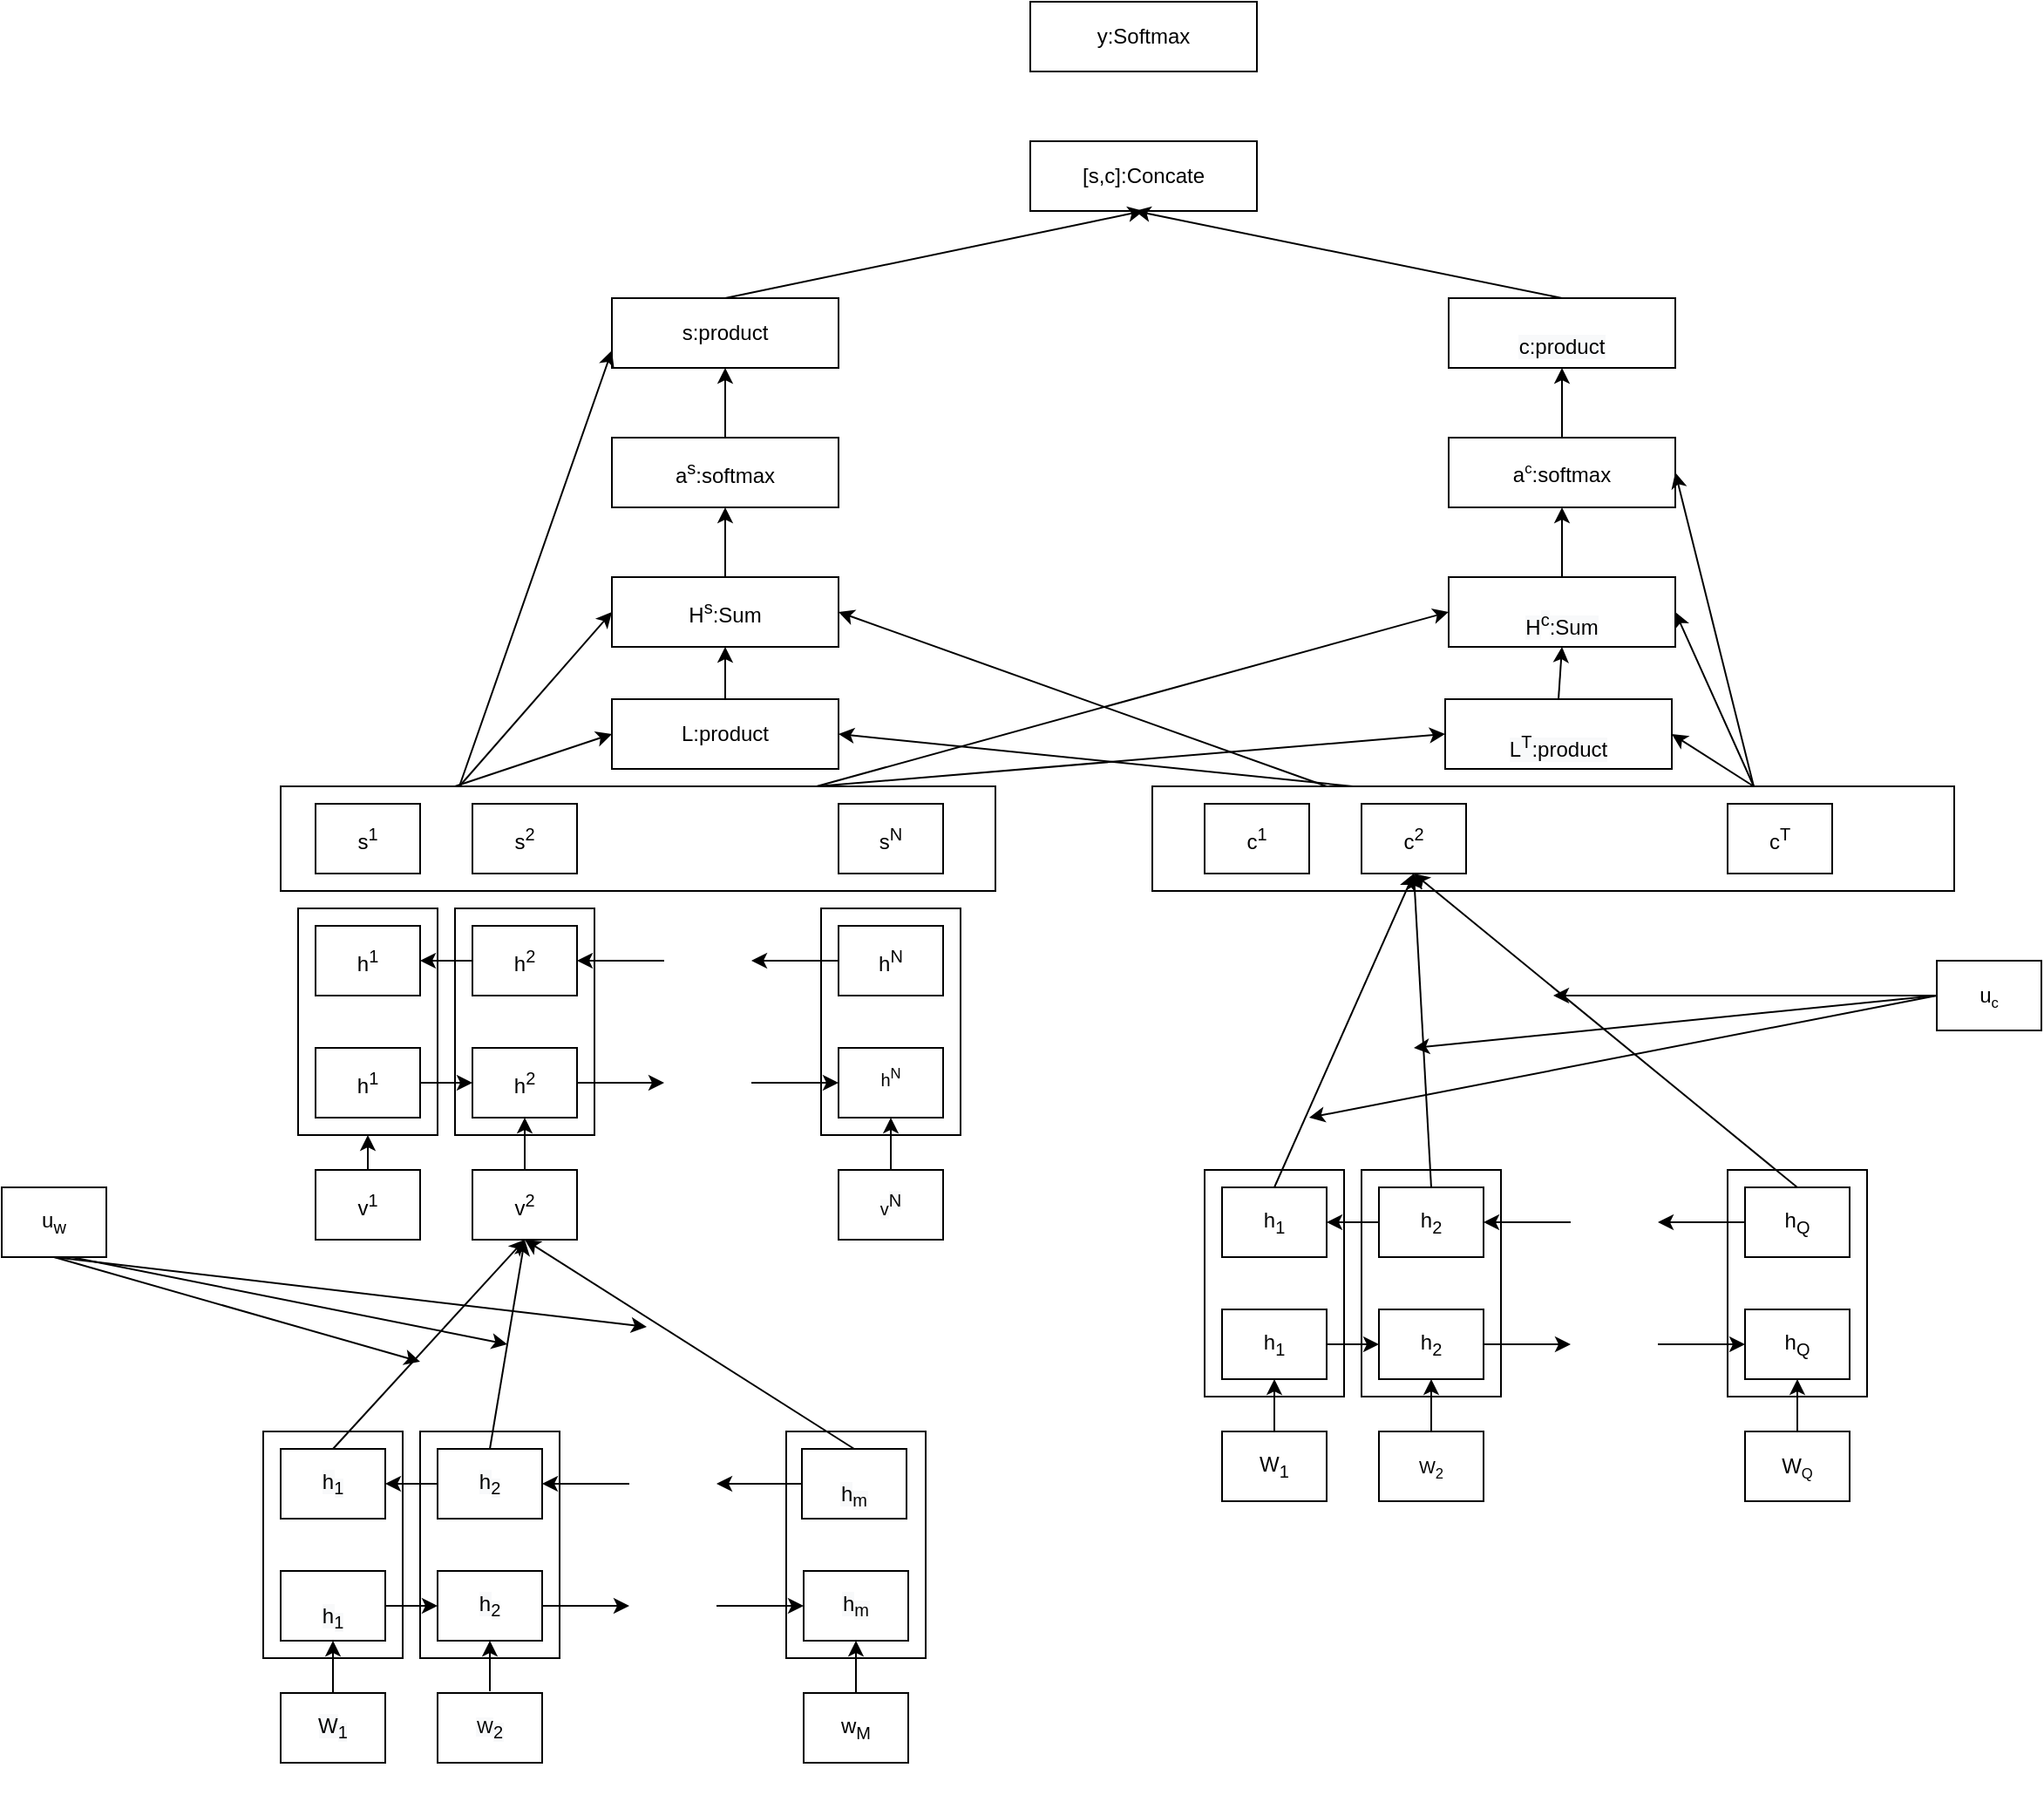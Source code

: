 <mxfile version="14.6.9" type="github">
  <diagram name="Page-1" id="42789a77-a242-8287-6e28-9cd8cfd52e62">
    <mxGraphModel dx="3526" dy="3058" grid="1" gridSize="10" guides="1" tooltips="1" connect="1" arrows="1" fold="1" page="1" pageScale="1" pageWidth="1100" pageHeight="850" background="#ffffff" math="0" shadow="0">
      <root>
        <mxCell id="0" />
        <mxCell id="1" parent="0" />
        <mxCell id="_6P1N98d5VD0kqK_qhg6-78" value="" style="rounded=0;whiteSpace=wrap;html=1;" parent="1" vertex="1">
          <mxGeometry x="530" y="-1140" width="460" height="60" as="geometry" />
        </mxCell>
        <mxCell id="_6P1N98d5VD0kqK_qhg6-70" value="" style="rounded=0;whiteSpace=wrap;html=1;" parent="1" vertex="1">
          <mxGeometry x="340" y="-1070" width="80" height="130" as="geometry" />
        </mxCell>
        <mxCell id="_6P1N98d5VD0kqK_qhg6-68" value="" style="rounded=0;whiteSpace=wrap;html=1;" parent="1" vertex="1">
          <mxGeometry x="130" y="-1070" width="80" height="130" as="geometry" />
        </mxCell>
        <mxCell id="_6P1N98d5VD0kqK_qhg6-67" value="" style="rounded=0;whiteSpace=wrap;html=1;" parent="1" vertex="1">
          <mxGeometry x="40" y="-1070" width="80" height="130" as="geometry" />
        </mxCell>
        <mxCell id="_6P1N98d5VD0kqK_qhg6-66" value="" style="rounded=0;whiteSpace=wrap;html=1;" parent="1" vertex="1">
          <mxGeometry x="30" y="-1140" width="410" height="60" as="geometry" />
        </mxCell>
        <mxCell id="_6P1N98d5VD0kqK_qhg6-3" value="y:Softmax" style="rounded=0;whiteSpace=wrap;html=1;" parent="1" vertex="1">
          <mxGeometry x="460" y="-1590" width="130" height="40" as="geometry" />
        </mxCell>
        <mxCell id="_6P1N98d5VD0kqK_qhg6-7" value="[s,c]:Concate" style="rounded=0;whiteSpace=wrap;html=1;" parent="1" vertex="1">
          <mxGeometry x="460" y="-1510" width="130" height="40" as="geometry" />
        </mxCell>
        <mxCell id="_6P1N98d5VD0kqK_qhg6-8" value="s:product" style="rounded=0;whiteSpace=wrap;html=1;" parent="1" vertex="1">
          <mxGeometry x="220" y="-1420" width="130" height="40" as="geometry" />
        </mxCell>
        <mxCell id="_6P1N98d5VD0kqK_qhg6-10" value="" style="endArrow=classic;html=1;entryX=0.5;entryY=1;entryDx=0;entryDy=0;exitX=0.5;exitY=0;exitDx=0;exitDy=0;" parent="1" source="_6P1N98d5VD0kqK_qhg6-8" target="_6P1N98d5VD0kqK_qhg6-7" edge="1">
          <mxGeometry width="50" height="50" relative="1" as="geometry">
            <mxPoint x="510" y="-1310" as="sourcePoint" />
            <mxPoint x="560" y="-1360" as="targetPoint" />
          </mxGeometry>
        </mxCell>
        <mxCell id="_6P1N98d5VD0kqK_qhg6-11" value="a&lt;sup&gt;s&lt;/sup&gt;:softmax" style="rounded=0;whiteSpace=wrap;html=1;" parent="1" vertex="1">
          <mxGeometry x="220" y="-1340" width="130" height="40" as="geometry" />
        </mxCell>
        <mxCell id="_6P1N98d5VD0kqK_qhg6-12" value="H&lt;sup&gt;s&lt;/sup&gt;:Sum" style="rounded=0;whiteSpace=wrap;html=1;" parent="1" vertex="1">
          <mxGeometry x="220" y="-1260" width="130" height="40" as="geometry" />
        </mxCell>
        <mxCell id="_6P1N98d5VD0kqK_qhg6-13" value="L:product" style="rounded=0;whiteSpace=wrap;html=1;" parent="1" vertex="1">
          <mxGeometry x="220" y="-1190" width="130" height="40" as="geometry" />
        </mxCell>
        <mxCell id="_6P1N98d5VD0kqK_qhg6-14" value="&lt;br&gt;&lt;span style=&quot;color: rgb(0 , 0 , 0) ; font-family: &amp;#34;helvetica&amp;#34; ; font-size: 12px ; font-style: normal ; font-weight: 400 ; letter-spacing: normal ; text-align: center ; text-indent: 0px ; text-transform: none ; word-spacing: 0px ; background-color: rgb(248 , 249 , 250) ; display: inline ; float: none&quot;&gt;c:product&lt;/span&gt;&lt;br&gt;" style="rounded=0;whiteSpace=wrap;html=1;" parent="1" vertex="1">
          <mxGeometry x="700" y="-1420" width="130" height="40" as="geometry" />
        </mxCell>
        <mxCell id="_6P1N98d5VD0kqK_qhg6-15" value="a&lt;span style=&quot;font-size: 10px&quot;&gt;&lt;sup&gt;c&lt;/sup&gt;&lt;/span&gt;:softmax" style="rounded=0;whiteSpace=wrap;html=1;" parent="1" vertex="1">
          <mxGeometry x="700" y="-1340" width="130" height="40" as="geometry" />
        </mxCell>
        <mxCell id="_6P1N98d5VD0kqK_qhg6-16" value="&lt;br&gt;&lt;span style=&quot;color: rgb(0 , 0 , 0) ; font-family: &amp;#34;helvetica&amp;#34; ; font-size: 12px ; font-style: normal ; font-weight: 400 ; letter-spacing: normal ; text-align: center ; text-indent: 0px ; text-transform: none ; word-spacing: 0px ; background-color: rgb(248 , 249 , 250) ; display: inline ; float: none&quot;&gt;H&lt;/span&gt;&lt;sup style=&quot;color: rgb(0 , 0 , 0) ; font-family: &amp;#34;helvetica&amp;#34; ; font-style: normal ; font-weight: 400 ; letter-spacing: normal ; text-align: center ; text-indent: 0px ; text-transform: none ; word-spacing: 0px ; background-color: rgb(248 , 249 , 250)&quot;&gt;c&lt;/sup&gt;&lt;span style=&quot;color: rgb(0 , 0 , 0) ; font-family: &amp;#34;helvetica&amp;#34; ; font-size: 12px ; font-style: normal ; font-weight: 400 ; letter-spacing: normal ; text-align: center ; text-indent: 0px ; text-transform: none ; word-spacing: 0px ; background-color: rgb(248 , 249 , 250) ; display: inline ; float: none&quot;&gt;:Sum&lt;/span&gt;&lt;br&gt;" style="rounded=0;whiteSpace=wrap;html=1;" parent="1" vertex="1">
          <mxGeometry x="700" y="-1260" width="130" height="40" as="geometry" />
        </mxCell>
        <mxCell id="_6P1N98d5VD0kqK_qhg6-17" value="&lt;br&gt;&lt;span style=&quot;color: rgb(0 , 0 , 0) ; font-family: &amp;#34;helvetica&amp;#34; ; font-size: 12px ; font-style: normal ; font-weight: 400 ; letter-spacing: normal ; text-align: center ; text-indent: 0px ; text-transform: none ; word-spacing: 0px ; background-color: rgb(248 , 249 , 250) ; display: inline ; float: none&quot;&gt;L&lt;sup&gt;T&lt;/sup&gt;:product&lt;/span&gt;&lt;br&gt;" style="rounded=0;whiteSpace=wrap;html=1;" parent="1" vertex="1">
          <mxGeometry x="698" y="-1190" width="130" height="40" as="geometry" />
        </mxCell>
        <mxCell id="_6P1N98d5VD0kqK_qhg6-18" value="" style="endArrow=classic;html=1;exitX=0.5;exitY=0;exitDx=0;exitDy=0;" parent="1" source="_6P1N98d5VD0kqK_qhg6-14" edge="1">
          <mxGeometry width="50" height="50" relative="1" as="geometry">
            <mxPoint x="510" y="-1310" as="sourcePoint" />
            <mxPoint x="520" y="-1470" as="targetPoint" />
          </mxGeometry>
        </mxCell>
        <mxCell id="_6P1N98d5VD0kqK_qhg6-19" value="s&lt;sup&gt;1&lt;/sup&gt;" style="rounded=0;whiteSpace=wrap;html=1;" parent="1" vertex="1">
          <mxGeometry x="50" y="-1130" width="60" height="40" as="geometry" />
        </mxCell>
        <mxCell id="_6P1N98d5VD0kqK_qhg6-24" value="s&lt;sup&gt;2&lt;/sup&gt;" style="rounded=0;whiteSpace=wrap;html=1;" parent="1" vertex="1">
          <mxGeometry x="140" y="-1130" width="60" height="40" as="geometry" />
        </mxCell>
        <mxCell id="_6P1N98d5VD0kqK_qhg6-25" value="s&lt;sup&gt;N&lt;/sup&gt;" style="rounded=0;whiteSpace=wrap;html=1;" parent="1" vertex="1">
          <mxGeometry x="350" y="-1130" width="60" height="40" as="geometry" />
        </mxCell>
        <mxCell id="_6P1N98d5VD0kqK_qhg6-26" value="h&lt;sup&gt;1&lt;/sup&gt;" style="rounded=0;whiteSpace=wrap;html=1;" parent="1" vertex="1">
          <mxGeometry x="50" y="-1060" width="60" height="40" as="geometry" />
        </mxCell>
        <mxCell id="_6P1N98d5VD0kqK_qhg6-27" value="h&lt;sup&gt;2&lt;/sup&gt;" style="rounded=0;whiteSpace=wrap;html=1;" parent="1" vertex="1">
          <mxGeometry x="140" y="-1060" width="60" height="40" as="geometry" />
        </mxCell>
        <mxCell id="_6P1N98d5VD0kqK_qhg6-28" value="h&lt;sup&gt;N&lt;/sup&gt;" style="rounded=0;whiteSpace=wrap;html=1;" parent="1" vertex="1">
          <mxGeometry x="350" y="-1060" width="60" height="40" as="geometry" />
        </mxCell>
        <mxCell id="_6P1N98d5VD0kqK_qhg6-29" value="h&lt;sup&gt;1&lt;/sup&gt;" style="rounded=0;whiteSpace=wrap;html=1;" parent="1" vertex="1">
          <mxGeometry x="50" y="-990" width="60" height="40" as="geometry" />
        </mxCell>
        <mxCell id="_6P1N98d5VD0kqK_qhg6-30" value="h&lt;sup&gt;2&lt;/sup&gt;" style="rounded=0;whiteSpace=wrap;html=1;" parent="1" vertex="1">
          <mxGeometry x="140" y="-990" width="60" height="40" as="geometry" />
        </mxCell>
        <mxCell id="_6P1N98d5VD0kqK_qhg6-31" value="&lt;sup&gt;&lt;span style=&quot;font-size: 10px&quot;&gt;h&lt;sup&gt;N&lt;/sup&gt;&lt;/span&gt;&lt;/sup&gt;" style="rounded=0;whiteSpace=wrap;html=1;" parent="1" vertex="1">
          <mxGeometry x="350" y="-990" width="60" height="40" as="geometry" />
        </mxCell>
        <mxCell id="_6P1N98d5VD0kqK_qhg6-32" value="v&lt;sup&gt;1&lt;/sup&gt;" style="rounded=0;whiteSpace=wrap;html=1;" parent="1" vertex="1">
          <mxGeometry x="50" y="-920" width="60" height="40" as="geometry" />
        </mxCell>
        <mxCell id="_6P1N98d5VD0kqK_qhg6-33" value="v&lt;sup&gt;2&lt;/sup&gt;" style="rounded=0;whiteSpace=wrap;html=1;" parent="1" vertex="1">
          <mxGeometry x="140" y="-920" width="60" height="40" as="geometry" />
        </mxCell>
        <mxCell id="_6P1N98d5VD0kqK_qhg6-34" value="&#xa;&#xa;&lt;span style=&quot;color: rgb(0, 0, 0); font-family: helvetica; font-size: 10px; font-style: normal; font-weight: 400; letter-spacing: normal; text-align: center; text-indent: 0px; text-transform: none; word-spacing: 0px; background-color: rgb(248, 249, 250); display: inline; float: none;&quot;&gt;v&lt;/span&gt;&lt;sup style=&quot;color: rgb(0, 0, 0); font-family: helvetica; font-style: normal; font-weight: 400; letter-spacing: normal; text-align: center; text-indent: 0px; text-transform: none; word-spacing: 0px; background-color: rgb(248, 249, 250);&quot;&gt;N&lt;/sup&gt;&#xa;&#xa;" style="rounded=0;whiteSpace=wrap;html=1;" parent="1" vertex="1">
          <mxGeometry x="350" y="-920" width="60" height="40" as="geometry" />
        </mxCell>
        <mxCell id="_6P1N98d5VD0kqK_qhg6-44" value="c&lt;sup&gt;1&lt;/sup&gt;" style="rounded=0;whiteSpace=wrap;html=1;" parent="1" vertex="1">
          <mxGeometry x="560" y="-1130" width="60" height="40" as="geometry" />
        </mxCell>
        <mxCell id="_6P1N98d5VD0kqK_qhg6-45" value="c&lt;sup&gt;2&lt;/sup&gt;" style="rounded=0;whiteSpace=wrap;html=1;" parent="1" vertex="1">
          <mxGeometry x="650" y="-1130" width="60" height="40" as="geometry" />
        </mxCell>
        <mxCell id="_6P1N98d5VD0kqK_qhg6-46" value="c&lt;sup&gt;T&lt;/sup&gt;" style="rounded=0;whiteSpace=wrap;html=1;" parent="1" vertex="1">
          <mxGeometry x="860" y="-1130" width="60" height="40" as="geometry" />
        </mxCell>
        <mxCell id="_6P1N98d5VD0kqK_qhg6-56" value="u&lt;span style=&quot;font-size: 10px&quot;&gt;&lt;sub&gt;c&lt;/sub&gt;&lt;/span&gt;" style="rounded=0;whiteSpace=wrap;html=1;" parent="1" vertex="1">
          <mxGeometry x="980" y="-1040" width="60" height="40" as="geometry" />
        </mxCell>
        <mxCell id="_6P1N98d5VD0kqK_qhg6-57" value="u&lt;sub&gt;w&lt;/sub&gt;" style="rounded=0;whiteSpace=wrap;html=1;" parent="1" vertex="1">
          <mxGeometry x="-130" y="-910" width="60" height="40" as="geometry" />
        </mxCell>
        <mxCell id="_6P1N98d5VD0kqK_qhg6-58" value="" style="endArrow=classic;html=1;exitX=0.5;exitY=0;exitDx=0;exitDy=0;entryX=0.5;entryY=1;entryDx=0;entryDy=0;" parent="1" source="_6P1N98d5VD0kqK_qhg6-11" target="_6P1N98d5VD0kqK_qhg6-8" edge="1">
          <mxGeometry width="50" height="50" relative="1" as="geometry">
            <mxPoint x="510" y="-930" as="sourcePoint" />
            <mxPoint x="560" y="-980" as="targetPoint" />
          </mxGeometry>
        </mxCell>
        <mxCell id="_6P1N98d5VD0kqK_qhg6-60" value="" style="endArrow=classic;html=1;exitX=0.5;exitY=0;exitDx=0;exitDy=0;entryX=0.5;entryY=1;entryDx=0;entryDy=0;" parent="1" source="_6P1N98d5VD0kqK_qhg6-12" target="_6P1N98d5VD0kqK_qhg6-11" edge="1">
          <mxGeometry width="50" height="50" relative="1" as="geometry">
            <mxPoint x="305.0" y="-1320.0" as="sourcePoint" />
            <mxPoint x="305.0" y="-1360.0" as="targetPoint" />
          </mxGeometry>
        </mxCell>
        <mxCell id="_6P1N98d5VD0kqK_qhg6-61" value="" style="endArrow=classic;html=1;exitX=0.5;exitY=0;exitDx=0;exitDy=0;entryX=0.5;entryY=1;entryDx=0;entryDy=0;" parent="1" source="_6P1N98d5VD0kqK_qhg6-13" target="_6P1N98d5VD0kqK_qhg6-12" edge="1">
          <mxGeometry width="50" height="50" relative="1" as="geometry">
            <mxPoint x="315.0" y="-1310.0" as="sourcePoint" />
            <mxPoint x="315.0" y="-1350.0" as="targetPoint" />
          </mxGeometry>
        </mxCell>
        <mxCell id="_6P1N98d5VD0kqK_qhg6-62" value="" style="endArrow=classic;html=1;entryX=0.5;entryY=1;entryDx=0;entryDy=0;" parent="1" source="_6P1N98d5VD0kqK_qhg6-15" target="_6P1N98d5VD0kqK_qhg6-14" edge="1">
          <mxGeometry width="50" height="50" relative="1" as="geometry">
            <mxPoint x="325.0" y="-1300.0" as="sourcePoint" />
            <mxPoint x="325.0" y="-1340.0" as="targetPoint" />
          </mxGeometry>
        </mxCell>
        <mxCell id="_6P1N98d5VD0kqK_qhg6-63" value="" style="endArrow=classic;html=1;entryX=0.5;entryY=1;entryDx=0;entryDy=0;" parent="1" source="_6P1N98d5VD0kqK_qhg6-16" target="_6P1N98d5VD0kqK_qhg6-15" edge="1">
          <mxGeometry width="50" height="50" relative="1" as="geometry">
            <mxPoint x="335.0" y="-1290.0" as="sourcePoint" />
            <mxPoint x="335.0" y="-1330.0" as="targetPoint" />
          </mxGeometry>
        </mxCell>
        <mxCell id="_6P1N98d5VD0kqK_qhg6-64" value="" style="endArrow=classic;html=1;exitX=0.5;exitY=0;exitDx=0;exitDy=0;entryX=0.5;entryY=1;entryDx=0;entryDy=0;" parent="1" source="_6P1N98d5VD0kqK_qhg6-17" target="_6P1N98d5VD0kqK_qhg6-16" edge="1">
          <mxGeometry width="50" height="50" relative="1" as="geometry">
            <mxPoint x="345.0" y="-1280.0" as="sourcePoint" />
            <mxPoint x="345.0" y="-1320.0" as="targetPoint" />
          </mxGeometry>
        </mxCell>
        <mxCell id="_6P1N98d5VD0kqK_qhg6-65" value="" style="endArrow=classic;html=1;entryX=0;entryY=0.75;entryDx=0;entryDy=0;exitX=0.25;exitY=0;exitDx=0;exitDy=0;" parent="1" source="_6P1N98d5VD0kqK_qhg6-66" target="_6P1N98d5VD0kqK_qhg6-8" edge="1">
          <mxGeometry width="50" height="50" relative="1" as="geometry">
            <mxPoint x="80" y="-1150" as="sourcePoint" />
            <mxPoint x="355.0" y="-1310.0" as="targetPoint" />
          </mxGeometry>
        </mxCell>
        <mxCell id="_6P1N98d5VD0kqK_qhg6-79" value="" style="endArrow=classic;html=1;entryX=0;entryY=0.5;entryDx=0;entryDy=0;exitX=0.25;exitY=0;exitDx=0;exitDy=0;" parent="1" source="_6P1N98d5VD0kqK_qhg6-66" target="_6P1N98d5VD0kqK_qhg6-12" edge="1">
          <mxGeometry width="50" height="50" relative="1" as="geometry">
            <mxPoint x="80" y="-1150" as="sourcePoint" />
            <mxPoint x="570" y="-980" as="targetPoint" />
          </mxGeometry>
        </mxCell>
        <mxCell id="_6P1N98d5VD0kqK_qhg6-81" value="" style="endArrow=classic;html=1;entryX=0;entryY=0.5;entryDx=0;entryDy=0;" parent="1" target="_6P1N98d5VD0kqK_qhg6-13" edge="1">
          <mxGeometry width="50" height="50" relative="1" as="geometry">
            <mxPoint x="130" y="-1140" as="sourcePoint" />
            <mxPoint x="230.0" y="-1230.0" as="targetPoint" />
          </mxGeometry>
        </mxCell>
        <mxCell id="_6P1N98d5VD0kqK_qhg6-82" value="" style="endArrow=classic;html=1;entryX=0;entryY=0.5;entryDx=0;entryDy=0;exitX=0.75;exitY=0;exitDx=0;exitDy=0;" parent="1" source="_6P1N98d5VD0kqK_qhg6-66" target="_6P1N98d5VD0kqK_qhg6-16" edge="1">
          <mxGeometry width="50" height="50" relative="1" as="geometry">
            <mxPoint x="430.0" y="-1200.0" as="sourcePoint" />
            <mxPoint x="570.0" y="-1290.0" as="targetPoint" />
          </mxGeometry>
        </mxCell>
        <mxCell id="_6P1N98d5VD0kqK_qhg6-83" value="" style="endArrow=classic;html=1;exitX=0.75;exitY=0;exitDx=0;exitDy=0;entryX=0;entryY=0.5;entryDx=0;entryDy=0;" parent="1" source="_6P1N98d5VD0kqK_qhg6-66" target="_6P1N98d5VD0kqK_qhg6-17" edge="1">
          <mxGeometry width="50" height="50" relative="1" as="geometry">
            <mxPoint x="520" y="-930" as="sourcePoint" />
            <mxPoint x="570" y="-980" as="targetPoint" />
          </mxGeometry>
        </mxCell>
        <mxCell id="_6P1N98d5VD0kqK_qhg6-84" value="" style="endArrow=classic;html=1;exitX=0.25;exitY=0;exitDx=0;exitDy=0;entryX=1;entryY=0.5;entryDx=0;entryDy=0;" parent="1" source="_6P1N98d5VD0kqK_qhg6-78" target="_6P1N98d5VD0kqK_qhg6-13" edge="1">
          <mxGeometry width="50" height="50" relative="1" as="geometry">
            <mxPoint x="520" y="-930" as="sourcePoint" />
            <mxPoint x="570" y="-980" as="targetPoint" />
          </mxGeometry>
        </mxCell>
        <mxCell id="_6P1N98d5VD0kqK_qhg6-85" value="" style="endArrow=classic;html=1;entryX=1;entryY=0.5;entryDx=0;entryDy=0;" parent="1" target="_6P1N98d5VD0kqK_qhg6-12" edge="1">
          <mxGeometry width="50" height="50" relative="1" as="geometry">
            <mxPoint x="630" y="-1140" as="sourcePoint" />
            <mxPoint x="580.0" y="-970.0" as="targetPoint" />
          </mxGeometry>
        </mxCell>
        <mxCell id="_6P1N98d5VD0kqK_qhg6-86" value="" style="endArrow=classic;html=1;exitX=0.75;exitY=0;exitDx=0;exitDy=0;entryX=1;entryY=0.5;entryDx=0;entryDy=0;" parent="1" source="_6P1N98d5VD0kqK_qhg6-78" target="_6P1N98d5VD0kqK_qhg6-17" edge="1">
          <mxGeometry width="50" height="50" relative="1" as="geometry">
            <mxPoint x="540.0" y="-910.0" as="sourcePoint" />
            <mxPoint x="590.0" y="-960.0" as="targetPoint" />
          </mxGeometry>
        </mxCell>
        <mxCell id="_6P1N98d5VD0kqK_qhg6-87" value="" style="endArrow=classic;html=1;exitX=0.75;exitY=0;exitDx=0;exitDy=0;entryX=1;entryY=0.5;entryDx=0;entryDy=0;" parent="1" source="_6P1N98d5VD0kqK_qhg6-78" target="_6P1N98d5VD0kqK_qhg6-16" edge="1">
          <mxGeometry width="50" height="50" relative="1" as="geometry">
            <mxPoint x="550.0" y="-900.0" as="sourcePoint" />
            <mxPoint x="600.0" y="-950.0" as="targetPoint" />
          </mxGeometry>
        </mxCell>
        <mxCell id="_6P1N98d5VD0kqK_qhg6-88" value="" style="endArrow=classic;html=1;exitX=0.75;exitY=0;exitDx=0;exitDy=0;entryX=1;entryY=0.5;entryDx=0;entryDy=0;" parent="1" source="_6P1N98d5VD0kqK_qhg6-78" target="_6P1N98d5VD0kqK_qhg6-15" edge="1">
          <mxGeometry width="50" height="50" relative="1" as="geometry">
            <mxPoint x="560.0" y="-890.0" as="sourcePoint" />
            <mxPoint x="610.0" y="-940.0" as="targetPoint" />
          </mxGeometry>
        </mxCell>
        <mxCell id="_6P1N98d5VD0kqK_qhg6-89" value="" style="endArrow=classic;html=1;exitX=0;exitY=0.5;exitDx=0;exitDy=0;entryX=1;entryY=0.5;entryDx=0;entryDy=0;" parent="1" source="_6P1N98d5VD0kqK_qhg6-27" target="_6P1N98d5VD0kqK_qhg6-26" edge="1">
          <mxGeometry width="50" height="50" relative="1" as="geometry">
            <mxPoint x="570.0" y="-880.0" as="sourcePoint" />
            <mxPoint x="620.0" y="-930.0" as="targetPoint" />
          </mxGeometry>
        </mxCell>
        <mxCell id="_6P1N98d5VD0kqK_qhg6-91" value="" style="endArrow=classic;html=1;exitX=1;exitY=0.5;exitDx=0;exitDy=0;" parent="1" source="_6P1N98d5VD0kqK_qhg6-29" edge="1">
          <mxGeometry width="50" height="50" relative="1" as="geometry">
            <mxPoint x="580.0" y="-870.0" as="sourcePoint" />
            <mxPoint x="140" y="-970" as="targetPoint" />
          </mxGeometry>
        </mxCell>
        <mxCell id="_6P1N98d5VD0kqK_qhg6-92" value="" style="endArrow=classic;html=1;exitX=1;exitY=0.5;exitDx=0;exitDy=0;" parent="1" source="_6P1N98d5VD0kqK_qhg6-30" edge="1">
          <mxGeometry width="50" height="50" relative="1" as="geometry">
            <mxPoint x="590.0" y="-860.0" as="sourcePoint" />
            <mxPoint x="250" y="-970" as="targetPoint" />
          </mxGeometry>
        </mxCell>
        <mxCell id="_6P1N98d5VD0kqK_qhg6-93" value="" style="endArrow=classic;html=1;entryX=0;entryY=0.5;entryDx=0;entryDy=0;" parent="1" target="_6P1N98d5VD0kqK_qhg6-31" edge="1">
          <mxGeometry width="50" height="50" relative="1" as="geometry">
            <mxPoint x="300" y="-970" as="sourcePoint" />
            <mxPoint x="260.0" y="-960.0" as="targetPoint" />
          </mxGeometry>
        </mxCell>
        <mxCell id="_6P1N98d5VD0kqK_qhg6-94" value="" style="endArrow=classic;html=1;entryX=1;entryY=0.5;entryDx=0;entryDy=0;" parent="1" target="_6P1N98d5VD0kqK_qhg6-27" edge="1">
          <mxGeometry width="50" height="50" relative="1" as="geometry">
            <mxPoint x="250" y="-1040" as="sourcePoint" />
            <mxPoint x="120.0" y="-1030.0" as="targetPoint" />
          </mxGeometry>
        </mxCell>
        <mxCell id="_6P1N98d5VD0kqK_qhg6-95" value="" style="endArrow=classic;html=1;exitX=0;exitY=0.5;exitDx=0;exitDy=0;" parent="1" source="_6P1N98d5VD0kqK_qhg6-28" edge="1">
          <mxGeometry width="50" height="50" relative="1" as="geometry">
            <mxPoint x="160.0" y="-1020.0" as="sourcePoint" />
            <mxPoint x="300" y="-1040" as="targetPoint" />
          </mxGeometry>
        </mxCell>
        <mxCell id="_6P1N98d5VD0kqK_qhg6-96" value="" style="rounded=0;whiteSpace=wrap;html=1;" parent="1" vertex="1">
          <mxGeometry x="320" y="-770" width="80" height="130" as="geometry" />
        </mxCell>
        <mxCell id="_6P1N98d5VD0kqK_qhg6-97" value="" style="rounded=0;whiteSpace=wrap;html=1;" parent="1" vertex="1">
          <mxGeometry x="110" y="-770" width="80" height="130" as="geometry" />
        </mxCell>
        <mxCell id="_6P1N98d5VD0kqK_qhg6-98" value="" style="rounded=0;whiteSpace=wrap;html=1;" parent="1" vertex="1">
          <mxGeometry x="20" y="-770" width="80" height="130" as="geometry" />
        </mxCell>
        <mxCell id="_6P1N98d5VD0kqK_qhg6-99" value="&#xa;&#xa;&lt;span style=&quot;color: rgb(0, 0, 0); font-family: helvetica; font-size: 12px; font-style: normal; font-weight: 400; letter-spacing: normal; text-align: center; text-indent: 0px; text-transform: none; word-spacing: 0px; background-color: rgb(248, 249, 250); display: inline; float: none;&quot;&gt;h&lt;/span&gt;&lt;sub style=&quot;color: rgb(0, 0, 0); font-family: helvetica; font-style: normal; font-weight: 400; letter-spacing: normal; text-align: center; text-indent: 0px; text-transform: none; word-spacing: 0px; background-color: rgb(248, 249, 250);&quot;&gt;1&lt;/sub&gt;&#xa;&#xa;" style="rounded=0;whiteSpace=wrap;html=1;" parent="1" vertex="1">
          <mxGeometry x="30" y="-760" width="60" height="40" as="geometry" />
        </mxCell>
        <mxCell id="_6P1N98d5VD0kqK_qhg6-100" value="&#xa;&#xa;&lt;span style=&quot;color: rgb(0, 0, 0); font-family: helvetica; font-size: 12px; font-style: normal; font-weight: 400; letter-spacing: normal; text-align: center; text-indent: 0px; text-transform: none; word-spacing: 0px; background-color: rgb(248, 249, 250); display: inline; float: none;&quot;&gt;h&lt;/span&gt;&lt;sub style=&quot;color: rgb(0, 0, 0); font-family: helvetica; font-style: normal; font-weight: 400; letter-spacing: normal; text-align: center; text-indent: 0px; text-transform: none; word-spacing: 0px; background-color: rgb(248, 249, 250);&quot;&gt;2&lt;/sub&gt;&#xa;&#xa;" style="rounded=0;whiteSpace=wrap;html=1;" parent="1" vertex="1">
          <mxGeometry x="120" y="-760" width="60" height="40" as="geometry" />
        </mxCell>
        <mxCell id="_6P1N98d5VD0kqK_qhg6-101" value="&lt;br&gt;&lt;span style=&quot;color: rgb(0 , 0 , 0) ; font-family: &amp;#34;helvetica&amp;#34; ; font-size: 12px ; font-style: normal ; font-weight: 400 ; letter-spacing: normal ; text-align: center ; text-indent: 0px ; text-transform: none ; word-spacing: 0px ; background-color: rgb(248 , 249 , 250) ; display: inline ; float: none&quot;&gt;h&lt;/span&gt;&lt;sub style=&quot;color: rgb(0 , 0 , 0) ; font-family: &amp;#34;helvetica&amp;#34; ; font-style: normal ; font-weight: 400 ; letter-spacing: normal ; text-align: center ; text-indent: 0px ; text-transform: none ; word-spacing: 0px ; background-color: rgb(248 , 249 , 250)&quot;&gt;m&lt;/sub&gt;&lt;br&gt;" style="rounded=0;whiteSpace=wrap;html=1;" parent="1" vertex="1">
          <mxGeometry x="329" y="-760" width="60" height="40" as="geometry" />
        </mxCell>
        <mxCell id="_6P1N98d5VD0kqK_qhg6-102" value="&lt;br&gt;&lt;br style=&quot;color: rgb(0 , 0 , 0) ; font-family: &amp;#34;helvetica&amp;#34; ; font-size: 12px ; font-style: normal ; font-weight: 400 ; letter-spacing: normal ; text-align: center ; text-indent: 0px ; text-transform: none ; word-spacing: 0px ; background-color: rgb(248 , 249 , 250)&quot;&gt;&lt;span style=&quot;color: rgb(0 , 0 , 0) ; font-size: 12px ; font-style: normal ; font-weight: 400 ; letter-spacing: normal ; text-align: center ; text-indent: 0px ; text-transform: none ; word-spacing: 0px ; font-family: &amp;#34;helvetica&amp;#34; ; background-color: rgb(248 , 249 , 250) ; display: inline ; float: none&quot;&gt;h&lt;/span&gt;&lt;sub style=&quot;color: rgb(0 , 0 , 0) ; font-style: normal ; font-weight: 400 ; letter-spacing: normal ; text-align: center ; text-indent: 0px ; text-transform: none ; word-spacing: 0px ; font-family: &amp;#34;helvetica&amp;#34; ; background-color: rgb(248 , 249 , 250)&quot;&gt;1&lt;/sub&gt;&lt;br style=&quot;color: rgb(0 , 0 , 0) ; font-family: &amp;#34;helvetica&amp;#34; ; font-size: 12px ; font-style: normal ; font-weight: 400 ; letter-spacing: normal ; text-align: center ; text-indent: 0px ; text-transform: none ; word-spacing: 0px ; background-color: rgb(248 , 249 , 250)&quot;&gt;&lt;br&gt;" style="rounded=0;whiteSpace=wrap;html=1;" parent="1" vertex="1">
          <mxGeometry x="30" y="-690" width="60" height="40" as="geometry" />
        </mxCell>
        <mxCell id="_6P1N98d5VD0kqK_qhg6-103" value="&#xa;&#xa;&lt;span style=&quot;color: rgb(0, 0, 0); font-family: helvetica; font-size: 12px; font-style: normal; font-weight: 400; letter-spacing: normal; text-align: center; text-indent: 0px; text-transform: none; word-spacing: 0px; background-color: rgb(248, 249, 250); display: inline; float: none;&quot;&gt;h&lt;/span&gt;&lt;sub style=&quot;color: rgb(0, 0, 0); font-family: helvetica; font-style: normal; font-weight: 400; letter-spacing: normal; text-align: center; text-indent: 0px; text-transform: none; word-spacing: 0px; background-color: rgb(248, 249, 250);&quot;&gt;2&lt;/sub&gt;&#xa;&#xa;" style="rounded=0;whiteSpace=wrap;html=1;" parent="1" vertex="1">
          <mxGeometry x="120" y="-690" width="60" height="40" as="geometry" />
        </mxCell>
        <mxCell id="_6P1N98d5VD0kqK_qhg6-104" value="&#xa;&#xa;&lt;span style=&quot;color: rgb(0, 0, 0); font-size: 12px; font-style: normal; font-weight: 400; letter-spacing: normal; text-align: center; text-indent: 0px; text-transform: none; word-spacing: 0px; font-family: helvetica; background-color: rgb(248, 249, 250); display: inline; float: none;&quot;&gt;h&lt;/span&gt;&lt;sub style=&quot;color: rgb(0, 0, 0); font-style: normal; font-weight: 400; letter-spacing: normal; text-align: center; text-indent: 0px; text-transform: none; word-spacing: 0px; font-family: helvetica; background-color: rgb(248, 249, 250);&quot;&gt;m&lt;/sub&gt;&#xa;&#xa;" style="rounded=0;whiteSpace=wrap;html=1;" parent="1" vertex="1">
          <mxGeometry x="330" y="-690" width="60" height="40" as="geometry" />
        </mxCell>
        <mxCell id="_6P1N98d5VD0kqK_qhg6-105" value="&#xa;&#xa;&lt;span style=&quot;color: rgb(0, 0, 0); font-family: helvetica; font-size: 12px; font-style: normal; font-weight: 400; letter-spacing: normal; text-align: center; text-indent: 0px; text-transform: none; word-spacing: 0px; background-color: rgb(248, 249, 250); display: inline; float: none;&quot;&gt;W&lt;/span&gt;&lt;sub style=&quot;color: rgb(0, 0, 0); font-family: helvetica; font-style: normal; font-weight: 400; letter-spacing: normal; text-align: center; text-indent: 0px; text-transform: none; word-spacing: 0px; background-color: rgb(248, 249, 250);&quot;&gt;1&lt;/sub&gt;&#xa;&#xa;" style="rounded=0;whiteSpace=wrap;html=1;" parent="1" vertex="1">
          <mxGeometry x="30" y="-620" width="60" height="40" as="geometry" />
        </mxCell>
        <mxCell id="_6P1N98d5VD0kqK_qhg6-106" value="&#xa;&#xa;&lt;span style=&quot;color: rgb(0, 0, 0); font-family: helvetica; font-size: 10px; font-style: normal; font-weight: 400; letter-spacing: normal; text-align: center; text-indent: 0px; text-transform: none; word-spacing: 0px; background-color: rgb(248, 249, 250); display: inline; float: none;&quot;&gt;W&lt;/span&gt;&lt;sub style=&quot;color: rgb(0, 0, 0); font-family: helvetica; font-style: normal; font-weight: 400; letter-spacing: normal; text-align: center; text-indent: 0px; text-transform: none; word-spacing: 0px; background-color: rgb(248, 249, 250);&quot;&gt;2&lt;/sub&gt;&#xa;&#xa;" style="rounded=0;whiteSpace=wrap;html=1;" parent="1" vertex="1">
          <mxGeometry x="120" y="-620" width="60" height="40" as="geometry" />
        </mxCell>
        <mxCell id="_6P1N98d5VD0kqK_qhg6-107" value="w&lt;sub&gt;M&lt;/sub&gt;" style="rounded=0;whiteSpace=wrap;html=1;" parent="1" vertex="1">
          <mxGeometry x="330" y="-620" width="60" height="40" as="geometry" />
        </mxCell>
        <mxCell id="_6P1N98d5VD0kqK_qhg6-108" value="" style="endArrow=classic;html=1;exitX=0;exitY=0.5;exitDx=0;exitDy=0;entryX=1;entryY=0.5;entryDx=0;entryDy=0;" parent="1" source="_6P1N98d5VD0kqK_qhg6-100" target="_6P1N98d5VD0kqK_qhg6-99" edge="1">
          <mxGeometry width="50" height="50" relative="1" as="geometry">
            <mxPoint x="550.0" y="-580.0" as="sourcePoint" />
            <mxPoint x="600.0" y="-630.0" as="targetPoint" />
          </mxGeometry>
        </mxCell>
        <mxCell id="_6P1N98d5VD0kqK_qhg6-109" value="" style="endArrow=classic;html=1;exitX=1;exitY=0.5;exitDx=0;exitDy=0;" parent="1" source="_6P1N98d5VD0kqK_qhg6-102" edge="1">
          <mxGeometry width="50" height="50" relative="1" as="geometry">
            <mxPoint x="560.0" y="-570.0" as="sourcePoint" />
            <mxPoint x="120.0" y="-670.0" as="targetPoint" />
          </mxGeometry>
        </mxCell>
        <mxCell id="_6P1N98d5VD0kqK_qhg6-110" value="" style="endArrow=classic;html=1;exitX=1;exitY=0.5;exitDx=0;exitDy=0;" parent="1" source="_6P1N98d5VD0kqK_qhg6-103" edge="1">
          <mxGeometry width="50" height="50" relative="1" as="geometry">
            <mxPoint x="570.0" y="-560.0" as="sourcePoint" />
            <mxPoint x="230.0" y="-670.0" as="targetPoint" />
          </mxGeometry>
        </mxCell>
        <mxCell id="_6P1N98d5VD0kqK_qhg6-111" value="" style="endArrow=classic;html=1;entryX=0;entryY=0.5;entryDx=0;entryDy=0;" parent="1" target="_6P1N98d5VD0kqK_qhg6-104" edge="1">
          <mxGeometry width="50" height="50" relative="1" as="geometry">
            <mxPoint x="280.0" y="-670.0" as="sourcePoint" />
            <mxPoint x="240.0" y="-660.0" as="targetPoint" />
          </mxGeometry>
        </mxCell>
        <mxCell id="_6P1N98d5VD0kqK_qhg6-112" value="" style="endArrow=classic;html=1;entryX=1;entryY=0.5;entryDx=0;entryDy=0;" parent="1" target="_6P1N98d5VD0kqK_qhg6-100" edge="1">
          <mxGeometry width="50" height="50" relative="1" as="geometry">
            <mxPoint x="230.0" y="-740.0" as="sourcePoint" />
            <mxPoint x="100.0" y="-730.0" as="targetPoint" />
          </mxGeometry>
        </mxCell>
        <mxCell id="_6P1N98d5VD0kqK_qhg6-113" value="" style="endArrow=classic;html=1;exitX=0;exitY=0.5;exitDx=0;exitDy=0;" parent="1" source="_6P1N98d5VD0kqK_qhg6-101" edge="1">
          <mxGeometry width="50" height="50" relative="1" as="geometry">
            <mxPoint x="140.0" y="-720.0" as="sourcePoint" />
            <mxPoint x="280.0" y="-740.0" as="targetPoint" />
          </mxGeometry>
        </mxCell>
        <mxCell id="_6P1N98d5VD0kqK_qhg6-114" value="" style="rounded=0;whiteSpace=wrap;html=1;" parent="1" vertex="1">
          <mxGeometry x="860" y="-920" width="80" height="130" as="geometry" />
        </mxCell>
        <mxCell id="_6P1N98d5VD0kqK_qhg6-115" value="" style="rounded=0;whiteSpace=wrap;html=1;" parent="1" vertex="1">
          <mxGeometry x="650" y="-920" width="80" height="130" as="geometry" />
        </mxCell>
        <mxCell id="_6P1N98d5VD0kqK_qhg6-116" value="" style="rounded=0;whiteSpace=wrap;html=1;" parent="1" vertex="1">
          <mxGeometry x="560" y="-920" width="80" height="130" as="geometry" />
        </mxCell>
        <mxCell id="_6P1N98d5VD0kqK_qhg6-117" value="h&lt;sub&gt;1&lt;/sub&gt;" style="rounded=0;whiteSpace=wrap;html=1;" parent="1" vertex="1">
          <mxGeometry x="570" y="-910" width="60" height="40" as="geometry" />
        </mxCell>
        <mxCell id="_6P1N98d5VD0kqK_qhg6-118" value="h&lt;sub&gt;2&lt;/sub&gt;" style="rounded=0;whiteSpace=wrap;html=1;" parent="1" vertex="1">
          <mxGeometry x="660" y="-910" width="60" height="40" as="geometry" />
        </mxCell>
        <mxCell id="_6P1N98d5VD0kqK_qhg6-119" value="h&lt;sub&gt;Q&lt;/sub&gt;" style="rounded=0;whiteSpace=wrap;html=1;" parent="1" vertex="1">
          <mxGeometry x="870" y="-910" width="60" height="40" as="geometry" />
        </mxCell>
        <mxCell id="_6P1N98d5VD0kqK_qhg6-120" value="h&lt;sub&gt;1&lt;/sub&gt;" style="rounded=0;whiteSpace=wrap;html=1;" parent="1" vertex="1">
          <mxGeometry x="570" y="-840" width="60" height="40" as="geometry" />
        </mxCell>
        <mxCell id="_6P1N98d5VD0kqK_qhg6-121" value="h&lt;sub&gt;2&lt;/sub&gt;" style="rounded=0;whiteSpace=wrap;html=1;" parent="1" vertex="1">
          <mxGeometry x="660" y="-840" width="60" height="40" as="geometry" />
        </mxCell>
        <mxCell id="_6P1N98d5VD0kqK_qhg6-122" value="h&lt;sub&gt;Q&lt;/sub&gt;" style="rounded=0;whiteSpace=wrap;html=1;" parent="1" vertex="1">
          <mxGeometry x="870" y="-840" width="60" height="40" as="geometry" />
        </mxCell>
        <mxCell id="_6P1N98d5VD0kqK_qhg6-123" value="W&lt;sub&gt;1&lt;/sub&gt;" style="rounded=0;whiteSpace=wrap;html=1;" parent="1" vertex="1">
          <mxGeometry x="570" y="-770" width="60" height="40" as="geometry" />
        </mxCell>
        <mxCell id="_6P1N98d5VD0kqK_qhg6-124" value="&lt;span style=&quot;font-size: 10px&quot;&gt;W&lt;sub&gt;2&lt;/sub&gt;&lt;/span&gt;" style="rounded=0;whiteSpace=wrap;html=1;" parent="1" vertex="1">
          <mxGeometry x="660" y="-770" width="60" height="40" as="geometry" />
        </mxCell>
        <mxCell id="_6P1N98d5VD0kqK_qhg6-125" value="W&lt;span style=&quot;font-size: 10px&quot;&gt;&lt;sub&gt;Q&lt;/sub&gt;&lt;/span&gt;" style="rounded=0;whiteSpace=wrap;html=1;" parent="1" vertex="1">
          <mxGeometry x="870" y="-770" width="60" height="40" as="geometry" />
        </mxCell>
        <mxCell id="_6P1N98d5VD0kqK_qhg6-126" value="" style="endArrow=classic;html=1;exitX=0;exitY=0.5;exitDx=0;exitDy=0;entryX=1;entryY=0.5;entryDx=0;entryDy=0;" parent="1" source="_6P1N98d5VD0kqK_qhg6-118" target="_6P1N98d5VD0kqK_qhg6-117" edge="1">
          <mxGeometry width="50" height="50" relative="1" as="geometry">
            <mxPoint x="1090.0" y="-730.0" as="sourcePoint" />
            <mxPoint x="1140.0" y="-780.0" as="targetPoint" />
          </mxGeometry>
        </mxCell>
        <mxCell id="_6P1N98d5VD0kqK_qhg6-127" value="" style="endArrow=classic;html=1;exitX=1;exitY=0.5;exitDx=0;exitDy=0;" parent="1" source="_6P1N98d5VD0kqK_qhg6-120" edge="1">
          <mxGeometry width="50" height="50" relative="1" as="geometry">
            <mxPoint x="1100.0" y="-720.0" as="sourcePoint" />
            <mxPoint x="660.0" y="-820.0" as="targetPoint" />
          </mxGeometry>
        </mxCell>
        <mxCell id="_6P1N98d5VD0kqK_qhg6-128" value="" style="endArrow=classic;html=1;exitX=1;exitY=0.5;exitDx=0;exitDy=0;" parent="1" source="_6P1N98d5VD0kqK_qhg6-121" edge="1">
          <mxGeometry width="50" height="50" relative="1" as="geometry">
            <mxPoint x="1110.0" y="-710.0" as="sourcePoint" />
            <mxPoint x="770.0" y="-820.0" as="targetPoint" />
          </mxGeometry>
        </mxCell>
        <mxCell id="_6P1N98d5VD0kqK_qhg6-129" value="" style="endArrow=classic;html=1;entryX=0;entryY=0.5;entryDx=0;entryDy=0;" parent="1" target="_6P1N98d5VD0kqK_qhg6-122" edge="1">
          <mxGeometry width="50" height="50" relative="1" as="geometry">
            <mxPoint x="820.0" y="-820.0" as="sourcePoint" />
            <mxPoint x="780.0" y="-810.0" as="targetPoint" />
          </mxGeometry>
        </mxCell>
        <mxCell id="_6P1N98d5VD0kqK_qhg6-130" value="" style="endArrow=classic;html=1;entryX=1;entryY=0.5;entryDx=0;entryDy=0;" parent="1" target="_6P1N98d5VD0kqK_qhg6-118" edge="1">
          <mxGeometry width="50" height="50" relative="1" as="geometry">
            <mxPoint x="770.0" y="-890.0" as="sourcePoint" />
            <mxPoint x="640.0" y="-880.0" as="targetPoint" />
          </mxGeometry>
        </mxCell>
        <mxCell id="_6P1N98d5VD0kqK_qhg6-131" value="" style="endArrow=classic;html=1;exitX=0;exitY=0.5;exitDx=0;exitDy=0;" parent="1" source="_6P1N98d5VD0kqK_qhg6-119" edge="1">
          <mxGeometry width="50" height="50" relative="1" as="geometry">
            <mxPoint x="680.0" y="-870.0" as="sourcePoint" />
            <mxPoint x="820.0" y="-890.0" as="targetPoint" />
          </mxGeometry>
        </mxCell>
        <mxCell id="_6P1N98d5VD0kqK_qhg6-132" value="" style="endArrow=classic;html=1;exitX=0.5;exitY=0;exitDx=0;exitDy=0;entryX=0.5;entryY=1;entryDx=0;entryDy=0;" parent="1" source="_6P1N98d5VD0kqK_qhg6-117" target="_6P1N98d5VD0kqK_qhg6-45" edge="1">
          <mxGeometry width="50" height="50" relative="1" as="geometry">
            <mxPoint x="520" y="-930" as="sourcePoint" />
            <mxPoint x="570" y="-980" as="targetPoint" />
          </mxGeometry>
        </mxCell>
        <mxCell id="_6P1N98d5VD0kqK_qhg6-133" value="" style="endArrow=classic;html=1;exitX=0.5;exitY=0;exitDx=0;exitDy=0;entryX=0.5;entryY=1;entryDx=0;entryDy=0;" parent="1" source="_6P1N98d5VD0kqK_qhg6-118" target="_6P1N98d5VD0kqK_qhg6-45" edge="1">
          <mxGeometry width="50" height="50" relative="1" as="geometry">
            <mxPoint x="520" y="-930" as="sourcePoint" />
            <mxPoint x="680" y="-1080" as="targetPoint" />
          </mxGeometry>
        </mxCell>
        <mxCell id="_6P1N98d5VD0kqK_qhg6-134" value="" style="endArrow=classic;html=1;exitX=0.5;exitY=0;exitDx=0;exitDy=0;entryX=0.5;entryY=1;entryDx=0;entryDy=0;" parent="1" source="_6P1N98d5VD0kqK_qhg6-119" target="_6P1N98d5VD0kqK_qhg6-45" edge="1">
          <mxGeometry width="50" height="50" relative="1" as="geometry">
            <mxPoint x="520" y="-930" as="sourcePoint" />
            <mxPoint x="570" y="-980" as="targetPoint" />
          </mxGeometry>
        </mxCell>
        <mxCell id="_6P1N98d5VD0kqK_qhg6-135" value="" style="endArrow=classic;html=1;exitX=0.5;exitY=0;exitDx=0;exitDy=0;entryX=0.5;entryY=1;entryDx=0;entryDy=0;" parent="1" source="_6P1N98d5VD0kqK_qhg6-99" target="_6P1N98d5VD0kqK_qhg6-33" edge="1">
          <mxGeometry width="50" height="50" relative="1" as="geometry">
            <mxPoint x="520" y="-930" as="sourcePoint" />
            <mxPoint x="570" y="-980" as="targetPoint" />
          </mxGeometry>
        </mxCell>
        <mxCell id="_6P1N98d5VD0kqK_qhg6-136" value="" style="endArrow=classic;html=1;exitX=0.5;exitY=0;exitDx=0;exitDy=0;entryX=0.5;entryY=1;entryDx=0;entryDy=0;" parent="1" source="_6P1N98d5VD0kqK_qhg6-100" target="_6P1N98d5VD0kqK_qhg6-33" edge="1">
          <mxGeometry width="50" height="50" relative="1" as="geometry">
            <mxPoint x="520" y="-930" as="sourcePoint" />
            <mxPoint x="570" y="-980" as="targetPoint" />
          </mxGeometry>
        </mxCell>
        <mxCell id="_6P1N98d5VD0kqK_qhg6-137" value="" style="endArrow=classic;html=1;exitX=0.5;exitY=0;exitDx=0;exitDy=0;entryX=0.5;entryY=1;entryDx=0;entryDy=0;" parent="1" source="_6P1N98d5VD0kqK_qhg6-101" target="_6P1N98d5VD0kqK_qhg6-33" edge="1">
          <mxGeometry width="50" height="50" relative="1" as="geometry">
            <mxPoint x="520" y="-930" as="sourcePoint" />
            <mxPoint x="570" y="-980" as="targetPoint" />
          </mxGeometry>
        </mxCell>
        <mxCell id="_6P1N98d5VD0kqK_qhg6-138" value="" style="endArrow=classic;html=1;exitX=0.5;exitY=1;exitDx=0;exitDy=0;" parent="1" source="_6P1N98d5VD0kqK_qhg6-57" edge="1">
          <mxGeometry width="50" height="50" relative="1" as="geometry">
            <mxPoint x="520" y="-930" as="sourcePoint" />
            <mxPoint x="110" y="-810" as="targetPoint" />
          </mxGeometry>
        </mxCell>
        <mxCell id="_6P1N98d5VD0kqK_qhg6-139" value="" style="endArrow=classic;html=1;" parent="1" edge="1">
          <mxGeometry width="50" height="50" relative="1" as="geometry">
            <mxPoint x="-90" y="-870" as="sourcePoint" />
            <mxPoint x="160" y="-820" as="targetPoint" />
          </mxGeometry>
        </mxCell>
        <mxCell id="_6P1N98d5VD0kqK_qhg6-140" value="" style="endArrow=classic;html=1;" parent="1" edge="1">
          <mxGeometry width="50" height="50" relative="1" as="geometry">
            <mxPoint x="-100" y="-870" as="sourcePoint" />
            <mxPoint x="240" y="-830" as="targetPoint" />
          </mxGeometry>
        </mxCell>
        <mxCell id="_6P1N98d5VD0kqK_qhg6-141" value="" style="endArrow=classic;html=1;exitX=0;exitY=0.5;exitDx=0;exitDy=0;" parent="1" source="_6P1N98d5VD0kqK_qhg6-56" edge="1">
          <mxGeometry width="50" height="50" relative="1" as="geometry">
            <mxPoint x="520" y="-930" as="sourcePoint" />
            <mxPoint x="620" y="-950" as="targetPoint" />
          </mxGeometry>
        </mxCell>
        <mxCell id="_6P1N98d5VD0kqK_qhg6-142" value="" style="endArrow=classic;html=1;" parent="1" edge="1">
          <mxGeometry width="50" height="50" relative="1" as="geometry">
            <mxPoint x="980" y="-1020" as="sourcePoint" />
            <mxPoint x="680" y="-990" as="targetPoint" />
          </mxGeometry>
        </mxCell>
        <mxCell id="_6P1N98d5VD0kqK_qhg6-143" value="" style="endArrow=classic;html=1;exitX=0;exitY=0.5;exitDx=0;exitDy=0;" parent="1" source="_6P1N98d5VD0kqK_qhg6-56" edge="1">
          <mxGeometry width="50" height="50" relative="1" as="geometry">
            <mxPoint x="520" y="-930" as="sourcePoint" />
            <mxPoint x="760" y="-1020" as="targetPoint" />
          </mxGeometry>
        </mxCell>
        <mxCell id="_6P1N98d5VD0kqK_qhg6-144" value="" style="endArrow=classic;html=1;exitX=0.5;exitY=0;exitDx=0;exitDy=0;" parent="1" source="_6P1N98d5VD0kqK_qhg6-32" target="_6P1N98d5VD0kqK_qhg6-67" edge="1">
          <mxGeometry width="50" height="50" relative="1" as="geometry">
            <mxPoint x="520" y="-930" as="sourcePoint" />
            <mxPoint x="570" y="-980" as="targetPoint" />
          </mxGeometry>
        </mxCell>
        <mxCell id="_6P1N98d5VD0kqK_qhg6-145" value="" style="endArrow=classic;html=1;exitX=0.5;exitY=0;exitDx=0;exitDy=0;entryX=0.5;entryY=1;entryDx=0;entryDy=0;" parent="1" source="_6P1N98d5VD0kqK_qhg6-33" target="_6P1N98d5VD0kqK_qhg6-30" edge="1">
          <mxGeometry width="50" height="50" relative="1" as="geometry">
            <mxPoint x="520" y="-930" as="sourcePoint" />
            <mxPoint x="570" y="-980" as="targetPoint" />
          </mxGeometry>
        </mxCell>
        <mxCell id="_6P1N98d5VD0kqK_qhg6-146" value="" style="endArrow=classic;html=1;exitX=0.5;exitY=0;exitDx=0;exitDy=0;entryX=0.5;entryY=1;entryDx=0;entryDy=0;" parent="1" source="_6P1N98d5VD0kqK_qhg6-34" target="_6P1N98d5VD0kqK_qhg6-31" edge="1">
          <mxGeometry width="50" height="50" relative="1" as="geometry">
            <mxPoint x="520" y="-930" as="sourcePoint" />
            <mxPoint x="570" y="-980" as="targetPoint" />
          </mxGeometry>
        </mxCell>
        <mxCell id="_6P1N98d5VD0kqK_qhg6-147" value="" style="endArrow=classic;html=1;exitX=0.5;exitY=0;exitDx=0;exitDy=0;entryX=0.5;entryY=1;entryDx=0;entryDy=0;" parent="1" source="_6P1N98d5VD0kqK_qhg6-105" target="_6P1N98d5VD0kqK_qhg6-102" edge="1">
          <mxGeometry width="50" height="50" relative="1" as="geometry">
            <mxPoint x="520" y="-930" as="sourcePoint" />
            <mxPoint x="570" y="-980" as="targetPoint" />
          </mxGeometry>
        </mxCell>
        <mxCell id="_6P1N98d5VD0kqK_qhg6-148" value="" style="endArrow=classic;html=1;entryX=0.5;entryY=1;entryDx=0;entryDy=0;" parent="1" target="_6P1N98d5VD0kqK_qhg6-103" edge="1">
          <mxGeometry width="50" height="50" relative="1" as="geometry">
            <mxPoint x="150" y="-621" as="sourcePoint" />
            <mxPoint x="580.0" y="-970.0" as="targetPoint" />
          </mxGeometry>
        </mxCell>
        <mxCell id="_6P1N98d5VD0kqK_qhg6-149" value="" style="endArrow=classic;html=1;exitX=0.5;exitY=0;exitDx=0;exitDy=0;entryX=0.5;entryY=1;entryDx=0;entryDy=0;" parent="1" source="_6P1N98d5VD0kqK_qhg6-107" target="_6P1N98d5VD0kqK_qhg6-104" edge="1">
          <mxGeometry width="50" height="50" relative="1" as="geometry">
            <mxPoint x="540.0" y="-910.0" as="sourcePoint" />
            <mxPoint x="590.0" y="-960.0" as="targetPoint" />
          </mxGeometry>
        </mxCell>
        <mxCell id="_6P1N98d5VD0kqK_qhg6-150" value="" style="endArrow=classic;html=1;exitX=0.5;exitY=0;exitDx=0;exitDy=0;" parent="1" source="_6P1N98d5VD0kqK_qhg6-123" edge="1">
          <mxGeometry width="50" height="50" relative="1" as="geometry">
            <mxPoint x="550.0" y="-900.0" as="sourcePoint" />
            <mxPoint x="600" y="-800" as="targetPoint" />
          </mxGeometry>
        </mxCell>
        <mxCell id="_6P1N98d5VD0kqK_qhg6-153" value="" style="endArrow=classic;html=1;exitX=0.5;exitY=0;exitDx=0;exitDy=0;entryX=0.5;entryY=1;entryDx=0;entryDy=0;" parent="1" source="_6P1N98d5VD0kqK_qhg6-124" target="_6P1N98d5VD0kqK_qhg6-121" edge="1">
          <mxGeometry width="50" height="50" relative="1" as="geometry">
            <mxPoint x="520" y="-930" as="sourcePoint" />
            <mxPoint x="570" y="-980" as="targetPoint" />
          </mxGeometry>
        </mxCell>
        <mxCell id="_6P1N98d5VD0kqK_qhg6-156" value="" style="endArrow=classic;html=1;exitX=0.5;exitY=0;exitDx=0;exitDy=0;entryX=0.5;entryY=1;entryDx=0;entryDy=0;" parent="1" source="_6P1N98d5VD0kqK_qhg6-125" target="_6P1N98d5VD0kqK_qhg6-122" edge="1">
          <mxGeometry width="50" height="50" relative="1" as="geometry">
            <mxPoint x="520" y="-930" as="sourcePoint" />
            <mxPoint x="570" y="-980" as="targetPoint" />
          </mxGeometry>
        </mxCell>
      </root>
    </mxGraphModel>
  </diagram>
</mxfile>
